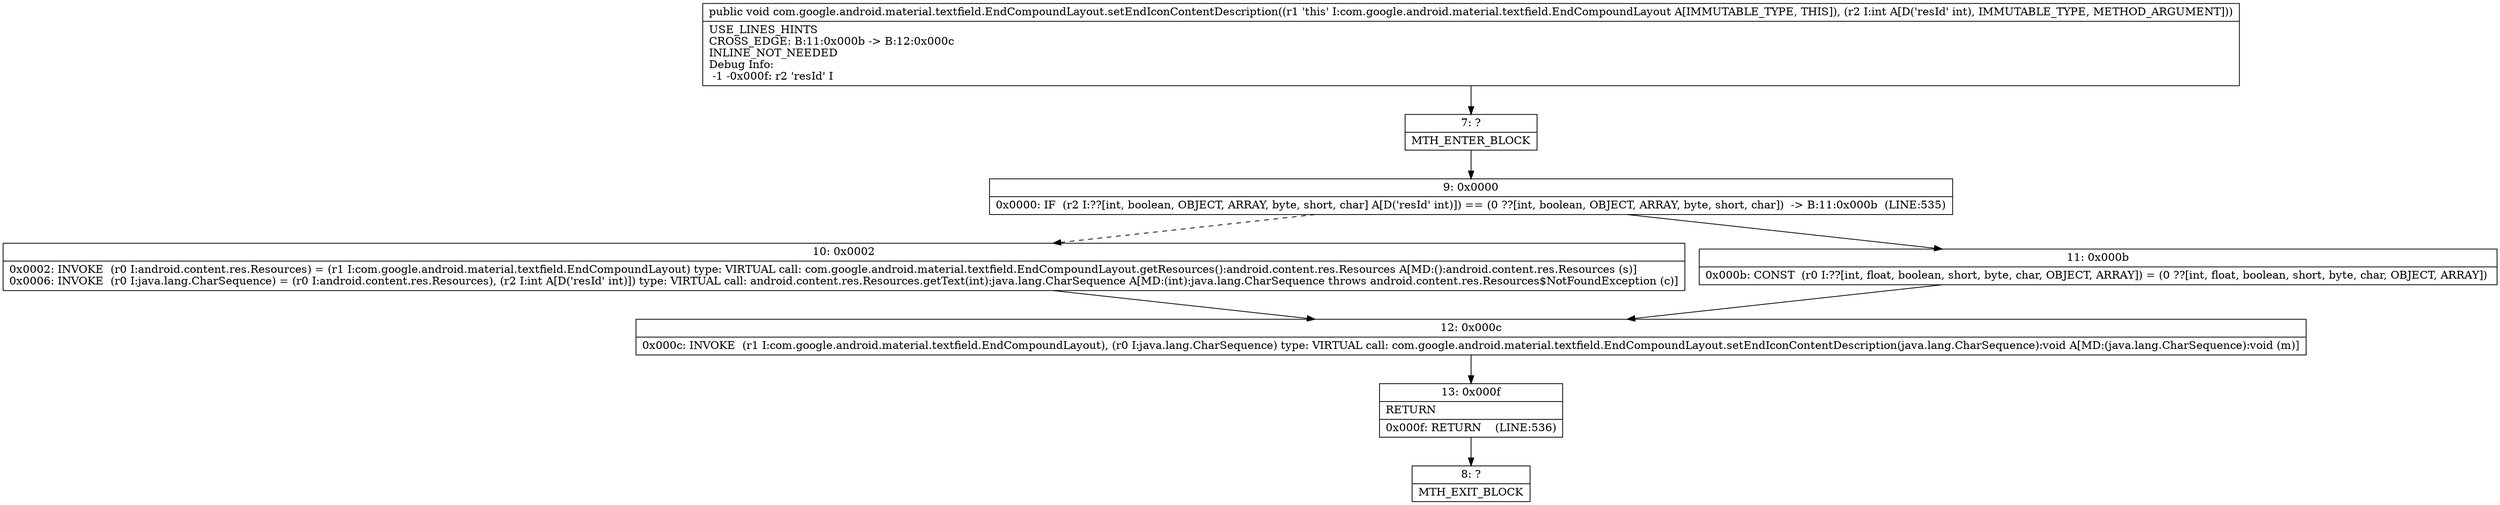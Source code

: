 digraph "CFG forcom.google.android.material.textfield.EndCompoundLayout.setEndIconContentDescription(I)V" {
Node_7 [shape=record,label="{7\:\ ?|MTH_ENTER_BLOCK\l}"];
Node_9 [shape=record,label="{9\:\ 0x0000|0x0000: IF  (r2 I:??[int, boolean, OBJECT, ARRAY, byte, short, char] A[D('resId' int)]) == (0 ??[int, boolean, OBJECT, ARRAY, byte, short, char])  \-\> B:11:0x000b  (LINE:535)\l}"];
Node_10 [shape=record,label="{10\:\ 0x0002|0x0002: INVOKE  (r0 I:android.content.res.Resources) = (r1 I:com.google.android.material.textfield.EndCompoundLayout) type: VIRTUAL call: com.google.android.material.textfield.EndCompoundLayout.getResources():android.content.res.Resources A[MD:():android.content.res.Resources (s)]\l0x0006: INVOKE  (r0 I:java.lang.CharSequence) = (r0 I:android.content.res.Resources), (r2 I:int A[D('resId' int)]) type: VIRTUAL call: android.content.res.Resources.getText(int):java.lang.CharSequence A[MD:(int):java.lang.CharSequence throws android.content.res.Resources$NotFoundException (c)]\l}"];
Node_12 [shape=record,label="{12\:\ 0x000c|0x000c: INVOKE  (r1 I:com.google.android.material.textfield.EndCompoundLayout), (r0 I:java.lang.CharSequence) type: VIRTUAL call: com.google.android.material.textfield.EndCompoundLayout.setEndIconContentDescription(java.lang.CharSequence):void A[MD:(java.lang.CharSequence):void (m)]\l}"];
Node_13 [shape=record,label="{13\:\ 0x000f|RETURN\l|0x000f: RETURN    (LINE:536)\l}"];
Node_8 [shape=record,label="{8\:\ ?|MTH_EXIT_BLOCK\l}"];
Node_11 [shape=record,label="{11\:\ 0x000b|0x000b: CONST  (r0 I:??[int, float, boolean, short, byte, char, OBJECT, ARRAY]) = (0 ??[int, float, boolean, short, byte, char, OBJECT, ARRAY]) \l}"];
MethodNode[shape=record,label="{public void com.google.android.material.textfield.EndCompoundLayout.setEndIconContentDescription((r1 'this' I:com.google.android.material.textfield.EndCompoundLayout A[IMMUTABLE_TYPE, THIS]), (r2 I:int A[D('resId' int), IMMUTABLE_TYPE, METHOD_ARGUMENT]))  | USE_LINES_HINTS\lCROSS_EDGE: B:11:0x000b \-\> B:12:0x000c\lINLINE_NOT_NEEDED\lDebug Info:\l  \-1 \-0x000f: r2 'resId' I\l}"];
MethodNode -> Node_7;Node_7 -> Node_9;
Node_9 -> Node_10[style=dashed];
Node_9 -> Node_11;
Node_10 -> Node_12;
Node_12 -> Node_13;
Node_13 -> Node_8;
Node_11 -> Node_12;
}

